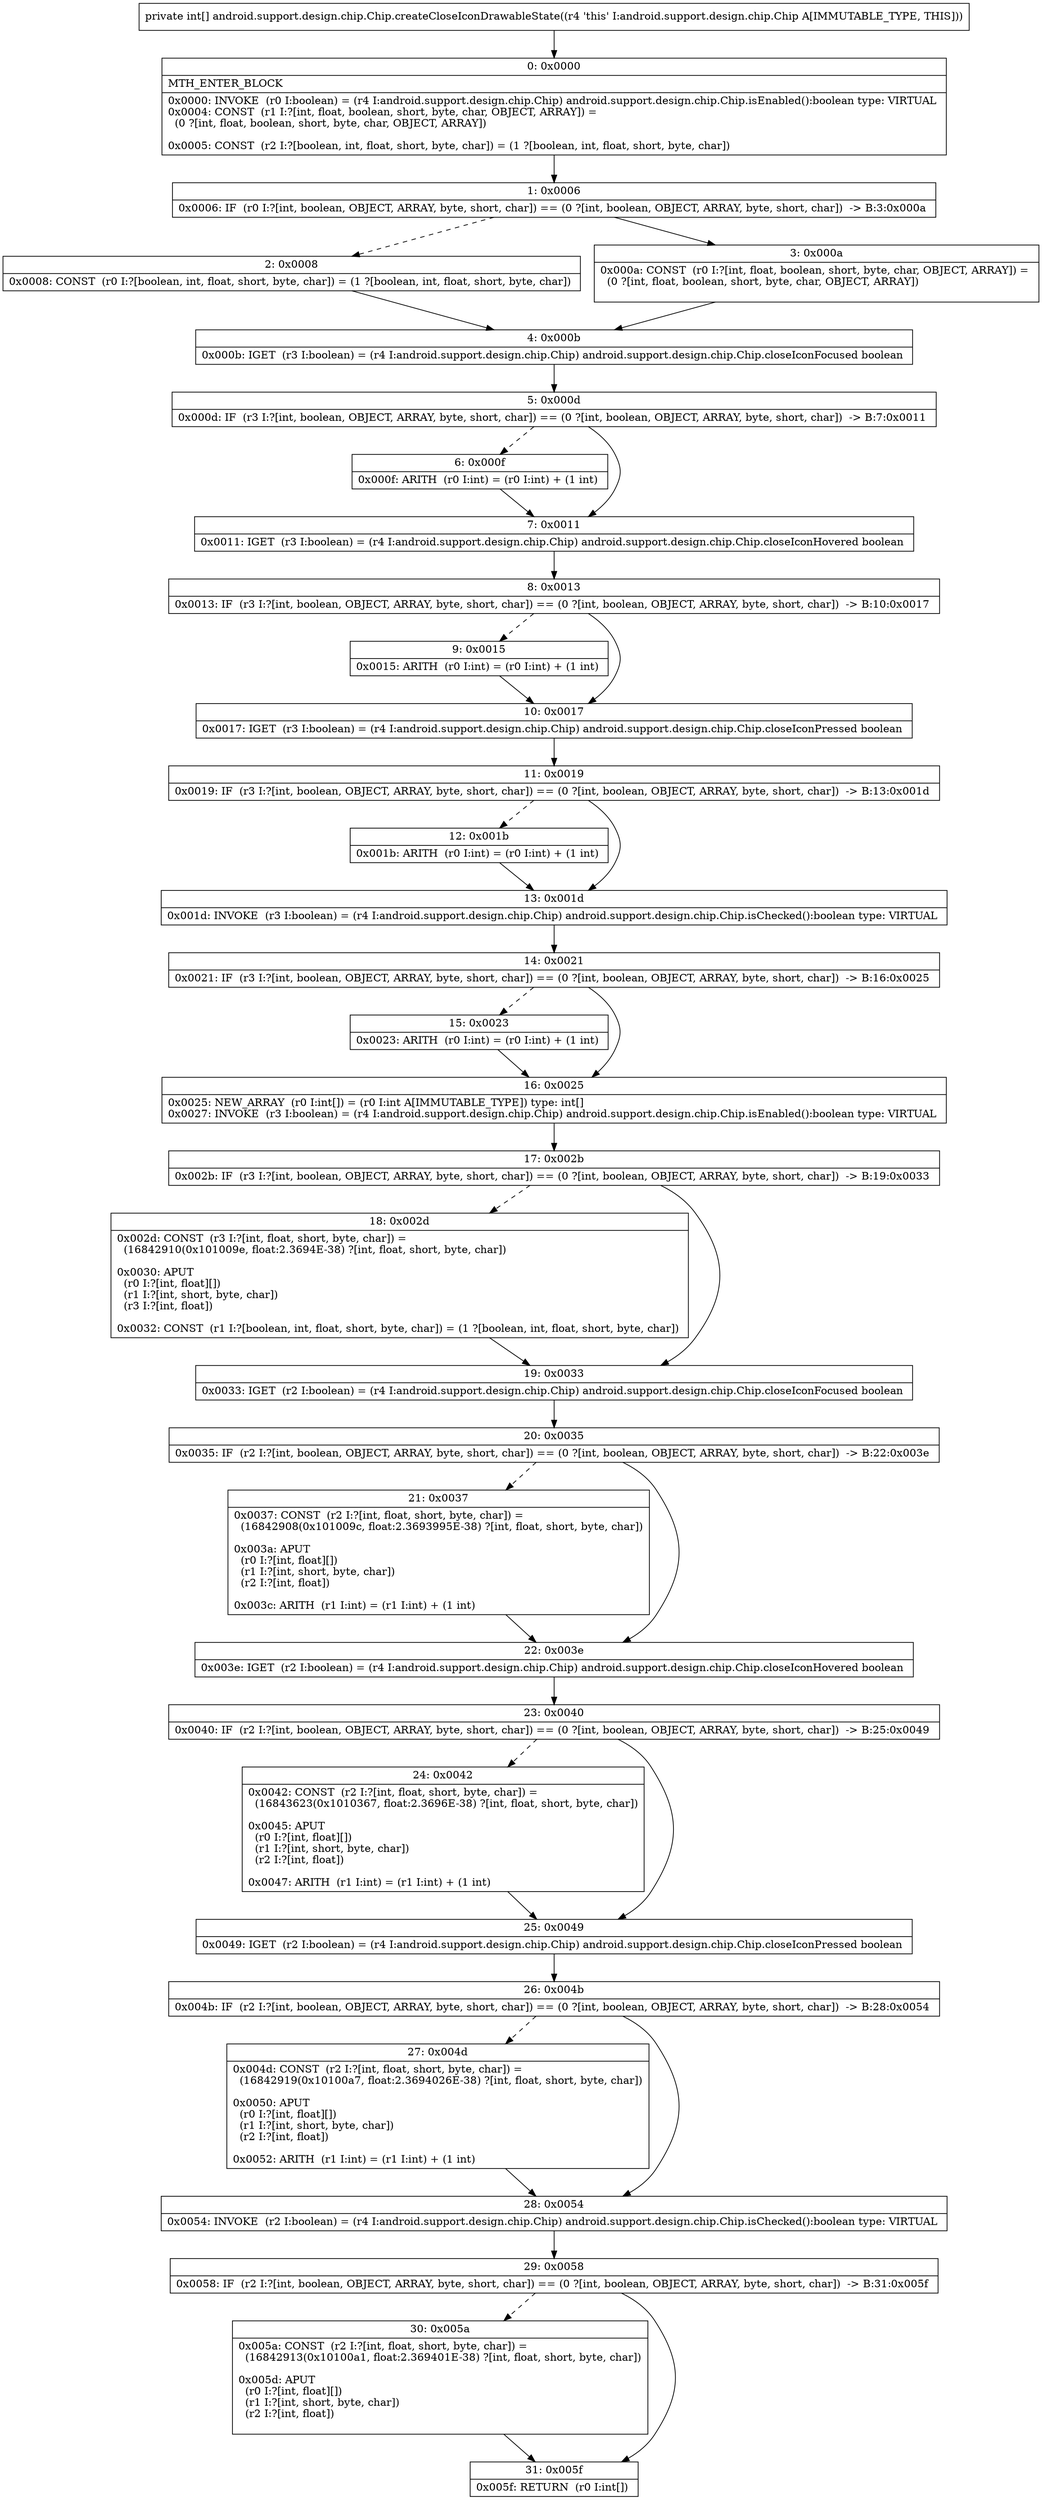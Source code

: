 digraph "CFG forandroid.support.design.chip.Chip.createCloseIconDrawableState()[I" {
Node_0 [shape=record,label="{0\:\ 0x0000|MTH_ENTER_BLOCK\l|0x0000: INVOKE  (r0 I:boolean) = (r4 I:android.support.design.chip.Chip) android.support.design.chip.Chip.isEnabled():boolean type: VIRTUAL \l0x0004: CONST  (r1 I:?[int, float, boolean, short, byte, char, OBJECT, ARRAY]) = \l  (0 ?[int, float, boolean, short, byte, char, OBJECT, ARRAY])\l \l0x0005: CONST  (r2 I:?[boolean, int, float, short, byte, char]) = (1 ?[boolean, int, float, short, byte, char]) \l}"];
Node_1 [shape=record,label="{1\:\ 0x0006|0x0006: IF  (r0 I:?[int, boolean, OBJECT, ARRAY, byte, short, char]) == (0 ?[int, boolean, OBJECT, ARRAY, byte, short, char])  \-\> B:3:0x000a \l}"];
Node_2 [shape=record,label="{2\:\ 0x0008|0x0008: CONST  (r0 I:?[boolean, int, float, short, byte, char]) = (1 ?[boolean, int, float, short, byte, char]) \l}"];
Node_3 [shape=record,label="{3\:\ 0x000a|0x000a: CONST  (r0 I:?[int, float, boolean, short, byte, char, OBJECT, ARRAY]) = \l  (0 ?[int, float, boolean, short, byte, char, OBJECT, ARRAY])\l \l}"];
Node_4 [shape=record,label="{4\:\ 0x000b|0x000b: IGET  (r3 I:boolean) = (r4 I:android.support.design.chip.Chip) android.support.design.chip.Chip.closeIconFocused boolean \l}"];
Node_5 [shape=record,label="{5\:\ 0x000d|0x000d: IF  (r3 I:?[int, boolean, OBJECT, ARRAY, byte, short, char]) == (0 ?[int, boolean, OBJECT, ARRAY, byte, short, char])  \-\> B:7:0x0011 \l}"];
Node_6 [shape=record,label="{6\:\ 0x000f|0x000f: ARITH  (r0 I:int) = (r0 I:int) + (1 int) \l}"];
Node_7 [shape=record,label="{7\:\ 0x0011|0x0011: IGET  (r3 I:boolean) = (r4 I:android.support.design.chip.Chip) android.support.design.chip.Chip.closeIconHovered boolean \l}"];
Node_8 [shape=record,label="{8\:\ 0x0013|0x0013: IF  (r3 I:?[int, boolean, OBJECT, ARRAY, byte, short, char]) == (0 ?[int, boolean, OBJECT, ARRAY, byte, short, char])  \-\> B:10:0x0017 \l}"];
Node_9 [shape=record,label="{9\:\ 0x0015|0x0015: ARITH  (r0 I:int) = (r0 I:int) + (1 int) \l}"];
Node_10 [shape=record,label="{10\:\ 0x0017|0x0017: IGET  (r3 I:boolean) = (r4 I:android.support.design.chip.Chip) android.support.design.chip.Chip.closeIconPressed boolean \l}"];
Node_11 [shape=record,label="{11\:\ 0x0019|0x0019: IF  (r3 I:?[int, boolean, OBJECT, ARRAY, byte, short, char]) == (0 ?[int, boolean, OBJECT, ARRAY, byte, short, char])  \-\> B:13:0x001d \l}"];
Node_12 [shape=record,label="{12\:\ 0x001b|0x001b: ARITH  (r0 I:int) = (r0 I:int) + (1 int) \l}"];
Node_13 [shape=record,label="{13\:\ 0x001d|0x001d: INVOKE  (r3 I:boolean) = (r4 I:android.support.design.chip.Chip) android.support.design.chip.Chip.isChecked():boolean type: VIRTUAL \l}"];
Node_14 [shape=record,label="{14\:\ 0x0021|0x0021: IF  (r3 I:?[int, boolean, OBJECT, ARRAY, byte, short, char]) == (0 ?[int, boolean, OBJECT, ARRAY, byte, short, char])  \-\> B:16:0x0025 \l}"];
Node_15 [shape=record,label="{15\:\ 0x0023|0x0023: ARITH  (r0 I:int) = (r0 I:int) + (1 int) \l}"];
Node_16 [shape=record,label="{16\:\ 0x0025|0x0025: NEW_ARRAY  (r0 I:int[]) = (r0 I:int A[IMMUTABLE_TYPE]) type: int[] \l0x0027: INVOKE  (r3 I:boolean) = (r4 I:android.support.design.chip.Chip) android.support.design.chip.Chip.isEnabled():boolean type: VIRTUAL \l}"];
Node_17 [shape=record,label="{17\:\ 0x002b|0x002b: IF  (r3 I:?[int, boolean, OBJECT, ARRAY, byte, short, char]) == (0 ?[int, boolean, OBJECT, ARRAY, byte, short, char])  \-\> B:19:0x0033 \l}"];
Node_18 [shape=record,label="{18\:\ 0x002d|0x002d: CONST  (r3 I:?[int, float, short, byte, char]) = \l  (16842910(0x101009e, float:2.3694E\-38) ?[int, float, short, byte, char])\l \l0x0030: APUT  \l  (r0 I:?[int, float][])\l  (r1 I:?[int, short, byte, char])\l  (r3 I:?[int, float])\l \l0x0032: CONST  (r1 I:?[boolean, int, float, short, byte, char]) = (1 ?[boolean, int, float, short, byte, char]) \l}"];
Node_19 [shape=record,label="{19\:\ 0x0033|0x0033: IGET  (r2 I:boolean) = (r4 I:android.support.design.chip.Chip) android.support.design.chip.Chip.closeIconFocused boolean \l}"];
Node_20 [shape=record,label="{20\:\ 0x0035|0x0035: IF  (r2 I:?[int, boolean, OBJECT, ARRAY, byte, short, char]) == (0 ?[int, boolean, OBJECT, ARRAY, byte, short, char])  \-\> B:22:0x003e \l}"];
Node_21 [shape=record,label="{21\:\ 0x0037|0x0037: CONST  (r2 I:?[int, float, short, byte, char]) = \l  (16842908(0x101009c, float:2.3693995E\-38) ?[int, float, short, byte, char])\l \l0x003a: APUT  \l  (r0 I:?[int, float][])\l  (r1 I:?[int, short, byte, char])\l  (r2 I:?[int, float])\l \l0x003c: ARITH  (r1 I:int) = (r1 I:int) + (1 int) \l}"];
Node_22 [shape=record,label="{22\:\ 0x003e|0x003e: IGET  (r2 I:boolean) = (r4 I:android.support.design.chip.Chip) android.support.design.chip.Chip.closeIconHovered boolean \l}"];
Node_23 [shape=record,label="{23\:\ 0x0040|0x0040: IF  (r2 I:?[int, boolean, OBJECT, ARRAY, byte, short, char]) == (0 ?[int, boolean, OBJECT, ARRAY, byte, short, char])  \-\> B:25:0x0049 \l}"];
Node_24 [shape=record,label="{24\:\ 0x0042|0x0042: CONST  (r2 I:?[int, float, short, byte, char]) = \l  (16843623(0x1010367, float:2.3696E\-38) ?[int, float, short, byte, char])\l \l0x0045: APUT  \l  (r0 I:?[int, float][])\l  (r1 I:?[int, short, byte, char])\l  (r2 I:?[int, float])\l \l0x0047: ARITH  (r1 I:int) = (r1 I:int) + (1 int) \l}"];
Node_25 [shape=record,label="{25\:\ 0x0049|0x0049: IGET  (r2 I:boolean) = (r4 I:android.support.design.chip.Chip) android.support.design.chip.Chip.closeIconPressed boolean \l}"];
Node_26 [shape=record,label="{26\:\ 0x004b|0x004b: IF  (r2 I:?[int, boolean, OBJECT, ARRAY, byte, short, char]) == (0 ?[int, boolean, OBJECT, ARRAY, byte, short, char])  \-\> B:28:0x0054 \l}"];
Node_27 [shape=record,label="{27\:\ 0x004d|0x004d: CONST  (r2 I:?[int, float, short, byte, char]) = \l  (16842919(0x10100a7, float:2.3694026E\-38) ?[int, float, short, byte, char])\l \l0x0050: APUT  \l  (r0 I:?[int, float][])\l  (r1 I:?[int, short, byte, char])\l  (r2 I:?[int, float])\l \l0x0052: ARITH  (r1 I:int) = (r1 I:int) + (1 int) \l}"];
Node_28 [shape=record,label="{28\:\ 0x0054|0x0054: INVOKE  (r2 I:boolean) = (r4 I:android.support.design.chip.Chip) android.support.design.chip.Chip.isChecked():boolean type: VIRTUAL \l}"];
Node_29 [shape=record,label="{29\:\ 0x0058|0x0058: IF  (r2 I:?[int, boolean, OBJECT, ARRAY, byte, short, char]) == (0 ?[int, boolean, OBJECT, ARRAY, byte, short, char])  \-\> B:31:0x005f \l}"];
Node_30 [shape=record,label="{30\:\ 0x005a|0x005a: CONST  (r2 I:?[int, float, short, byte, char]) = \l  (16842913(0x10100a1, float:2.369401E\-38) ?[int, float, short, byte, char])\l \l0x005d: APUT  \l  (r0 I:?[int, float][])\l  (r1 I:?[int, short, byte, char])\l  (r2 I:?[int, float])\l \l}"];
Node_31 [shape=record,label="{31\:\ 0x005f|0x005f: RETURN  (r0 I:int[]) \l}"];
MethodNode[shape=record,label="{private int[] android.support.design.chip.Chip.createCloseIconDrawableState((r4 'this' I:android.support.design.chip.Chip A[IMMUTABLE_TYPE, THIS])) }"];
MethodNode -> Node_0;
Node_0 -> Node_1;
Node_1 -> Node_2[style=dashed];
Node_1 -> Node_3;
Node_2 -> Node_4;
Node_3 -> Node_4;
Node_4 -> Node_5;
Node_5 -> Node_6[style=dashed];
Node_5 -> Node_7;
Node_6 -> Node_7;
Node_7 -> Node_8;
Node_8 -> Node_9[style=dashed];
Node_8 -> Node_10;
Node_9 -> Node_10;
Node_10 -> Node_11;
Node_11 -> Node_12[style=dashed];
Node_11 -> Node_13;
Node_12 -> Node_13;
Node_13 -> Node_14;
Node_14 -> Node_15[style=dashed];
Node_14 -> Node_16;
Node_15 -> Node_16;
Node_16 -> Node_17;
Node_17 -> Node_18[style=dashed];
Node_17 -> Node_19;
Node_18 -> Node_19;
Node_19 -> Node_20;
Node_20 -> Node_21[style=dashed];
Node_20 -> Node_22;
Node_21 -> Node_22;
Node_22 -> Node_23;
Node_23 -> Node_24[style=dashed];
Node_23 -> Node_25;
Node_24 -> Node_25;
Node_25 -> Node_26;
Node_26 -> Node_27[style=dashed];
Node_26 -> Node_28;
Node_27 -> Node_28;
Node_28 -> Node_29;
Node_29 -> Node_30[style=dashed];
Node_29 -> Node_31;
Node_30 -> Node_31;
}

